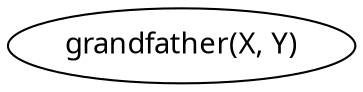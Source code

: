 digraph VIPER_visualization_root {
    node [fontname = "Fira Mono"];

    root [label = "grandfather(X, Y)"];
}
